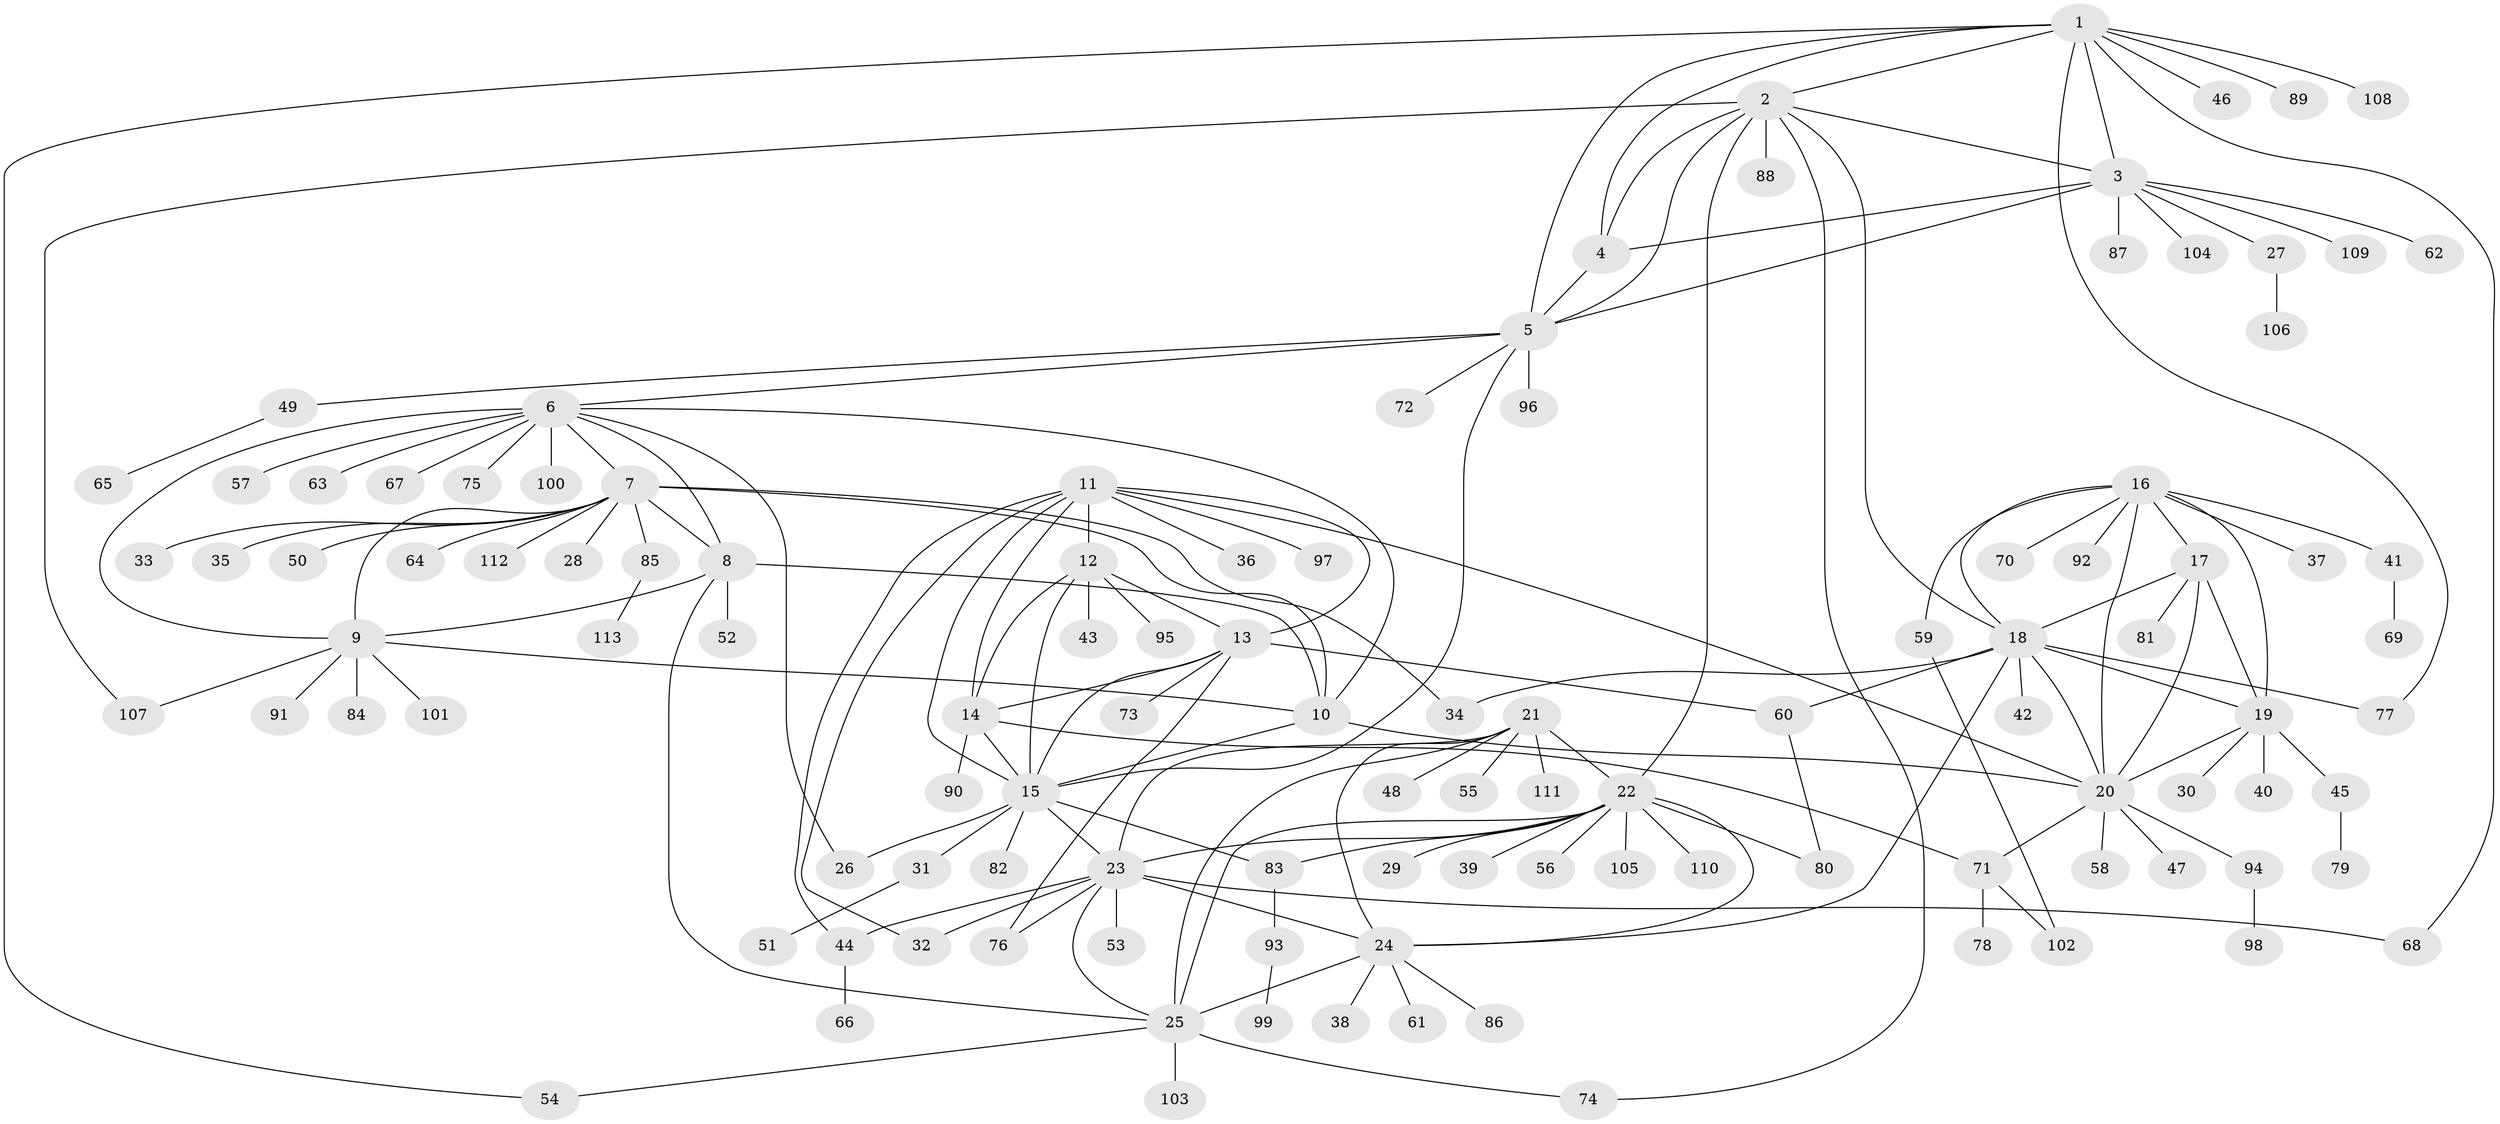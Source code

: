 // coarse degree distribution, {2: 0.16176470588235295, 9: 0.04411764705882353, 5: 0.058823529411764705, 4: 0.029411764705882353, 1: 0.4852941176470588, 10: 0.029411764705882353, 8: 0.029411764705882353, 3: 0.04411764705882353, 6: 0.04411764705882353, 7: 0.058823529411764705, 13: 0.014705882352941176}
// Generated by graph-tools (version 1.1) at 2025/37/03/04/25 23:37:31]
// undirected, 113 vertices, 163 edges
graph export_dot {
  node [color=gray90,style=filled];
  1;
  2;
  3;
  4;
  5;
  6;
  7;
  8;
  9;
  10;
  11;
  12;
  13;
  14;
  15;
  16;
  17;
  18;
  19;
  20;
  21;
  22;
  23;
  24;
  25;
  26;
  27;
  28;
  29;
  30;
  31;
  32;
  33;
  34;
  35;
  36;
  37;
  38;
  39;
  40;
  41;
  42;
  43;
  44;
  45;
  46;
  47;
  48;
  49;
  50;
  51;
  52;
  53;
  54;
  55;
  56;
  57;
  58;
  59;
  60;
  61;
  62;
  63;
  64;
  65;
  66;
  67;
  68;
  69;
  70;
  71;
  72;
  73;
  74;
  75;
  76;
  77;
  78;
  79;
  80;
  81;
  82;
  83;
  84;
  85;
  86;
  87;
  88;
  89;
  90;
  91;
  92;
  93;
  94;
  95;
  96;
  97;
  98;
  99;
  100;
  101;
  102;
  103;
  104;
  105;
  106;
  107;
  108;
  109;
  110;
  111;
  112;
  113;
  1 -- 2;
  1 -- 3;
  1 -- 4;
  1 -- 5;
  1 -- 46;
  1 -- 54;
  1 -- 68;
  1 -- 77;
  1 -- 89;
  1 -- 108;
  2 -- 3;
  2 -- 4;
  2 -- 5;
  2 -- 18;
  2 -- 22;
  2 -- 74;
  2 -- 88;
  2 -- 107;
  3 -- 4;
  3 -- 5;
  3 -- 27;
  3 -- 62;
  3 -- 87;
  3 -- 104;
  3 -- 109;
  4 -- 5;
  5 -- 6;
  5 -- 15;
  5 -- 49;
  5 -- 72;
  5 -- 96;
  6 -- 7;
  6 -- 8;
  6 -- 9;
  6 -- 10;
  6 -- 26;
  6 -- 57;
  6 -- 63;
  6 -- 67;
  6 -- 75;
  6 -- 100;
  7 -- 8;
  7 -- 9;
  7 -- 10;
  7 -- 28;
  7 -- 33;
  7 -- 34;
  7 -- 35;
  7 -- 50;
  7 -- 64;
  7 -- 85;
  7 -- 112;
  8 -- 9;
  8 -- 10;
  8 -- 25;
  8 -- 52;
  9 -- 10;
  9 -- 84;
  9 -- 91;
  9 -- 101;
  9 -- 107;
  10 -- 15;
  10 -- 20;
  11 -- 12;
  11 -- 13;
  11 -- 14;
  11 -- 15;
  11 -- 20;
  11 -- 32;
  11 -- 36;
  11 -- 44;
  11 -- 97;
  12 -- 13;
  12 -- 14;
  12 -- 15;
  12 -- 43;
  12 -- 95;
  13 -- 14;
  13 -- 15;
  13 -- 60;
  13 -- 73;
  13 -- 76;
  14 -- 15;
  14 -- 71;
  14 -- 90;
  15 -- 23;
  15 -- 26;
  15 -- 31;
  15 -- 82;
  15 -- 83;
  16 -- 17;
  16 -- 18;
  16 -- 19;
  16 -- 20;
  16 -- 37;
  16 -- 41;
  16 -- 59;
  16 -- 70;
  16 -- 92;
  17 -- 18;
  17 -- 19;
  17 -- 20;
  17 -- 81;
  18 -- 19;
  18 -- 20;
  18 -- 24;
  18 -- 34;
  18 -- 42;
  18 -- 60;
  18 -- 77;
  19 -- 20;
  19 -- 30;
  19 -- 40;
  19 -- 45;
  20 -- 47;
  20 -- 58;
  20 -- 71;
  20 -- 94;
  21 -- 22;
  21 -- 23;
  21 -- 24;
  21 -- 25;
  21 -- 48;
  21 -- 55;
  21 -- 111;
  22 -- 23;
  22 -- 24;
  22 -- 25;
  22 -- 29;
  22 -- 39;
  22 -- 56;
  22 -- 80;
  22 -- 83;
  22 -- 105;
  22 -- 110;
  23 -- 24;
  23 -- 25;
  23 -- 32;
  23 -- 44;
  23 -- 53;
  23 -- 68;
  23 -- 76;
  24 -- 25;
  24 -- 38;
  24 -- 61;
  24 -- 86;
  25 -- 54;
  25 -- 74;
  25 -- 103;
  27 -- 106;
  31 -- 51;
  41 -- 69;
  44 -- 66;
  45 -- 79;
  49 -- 65;
  59 -- 102;
  60 -- 80;
  71 -- 78;
  71 -- 102;
  83 -- 93;
  85 -- 113;
  93 -- 99;
  94 -- 98;
}
